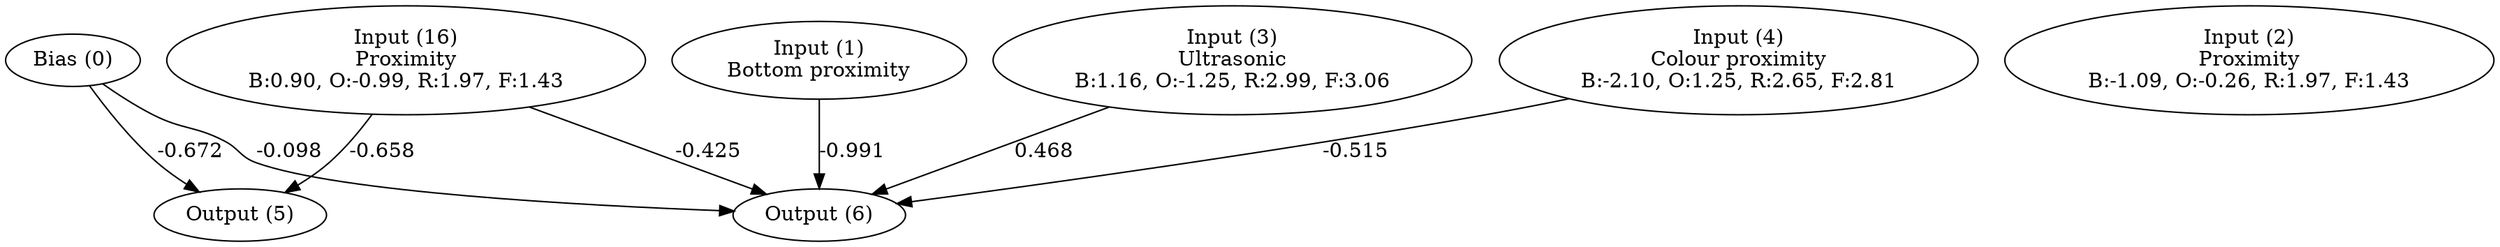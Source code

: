 digraph G {
  0 [ label="Bias (0)" ];
  1 [ label="Input (1)\nBottom proximity" ];
  2 [ label="Input (2)\nProximity\nB:-1.09, O:-0.26, R:1.97, F:1.43" ];
  3 [ label="Input (3)\nUltrasonic\nB:1.16, O:-1.25, R:2.99, F:3.06" ];
  4 [ label="Input (4)\nColour proximity\nB:-2.10, O:1.25, R:2.65, F:2.81" ];
  16 [ label="Input (16)\nProximity\nB:0.90, O:-0.99, R:1.97, F:1.43" ];
  5 [ label="Output (5)" ];
  6 [ label="Output (6)" ];
  { rank=same 0 1 2 3 4 16 }
  { rank=same 5 6 }
  0 -> 5 [ label="-0.672" ];
  0 -> 6 [ label="-0.098" ];
  1 -> 6 [ label="-0.991" ];
  3 -> 6 [ label="0.468" ];
  4 -> 6 [ label="-0.515" ];
  16 -> 5 [ label="-0.658" ];
  16 -> 6 [ label="-0.425" ];
}
